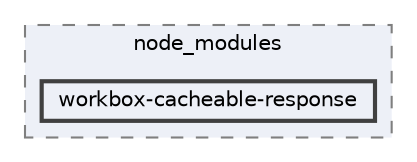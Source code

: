 digraph "pkiclassroomrescheduler/src/main/frontend/node_modules/workbox-cacheable-response"
{
 // LATEX_PDF_SIZE
  bgcolor="transparent";
  edge [fontname=Helvetica,fontsize=10,labelfontname=Helvetica,labelfontsize=10];
  node [fontname=Helvetica,fontsize=10,shape=box,height=0.2,width=0.4];
  compound=true
  subgraph clusterdir_72953eda66ccb3a2722c28e1c3e6c23b {
    graph [ bgcolor="#edf0f7", pencolor="grey50", label="node_modules", fontname=Helvetica,fontsize=10 style="filled,dashed", URL="dir_72953eda66ccb3a2722c28e1c3e6c23b.html",tooltip=""]
  dir_c5bd2c0899b553325b9cebbdcf935595 [label="workbox-cacheable-response", fillcolor="#edf0f7", color="grey25", style="filled,bold", URL="dir_c5bd2c0899b553325b9cebbdcf935595.html",tooltip=""];
  }
}
